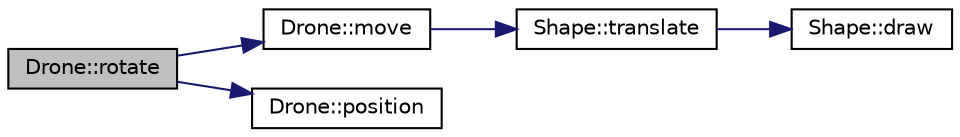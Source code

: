 digraph "Drone::rotate"
{
  edge [fontname="Helvetica",fontsize="10",labelfontname="Helvetica",labelfontsize="10"];
  node [fontname="Helvetica",fontsize="10",shape=record];
  rankdir="LR";
  Node27 [label="Drone::rotate",height=0.2,width=0.4,color="black", fillcolor="grey75", style="filled", fontcolor="black"];
  Node27 -> Node28 [color="midnightblue",fontsize="10",style="solid",fontname="Helvetica"];
  Node28 [label="Drone::move",height=0.2,width=0.4,color="black", fillcolor="white", style="filled",URL="$class_drone.html#a5f4be33d68625b88963079ef95ca1b6f",tooltip="Calculates the translation vector according to the rotation angle, rise/dive angle and the distance..."];
  Node28 -> Node29 [color="midnightblue",fontsize="10",style="solid",fontname="Helvetica"];
  Node29 [label="Shape::translate",height=0.2,width=0.4,color="black", fillcolor="white", style="filled",URL="$class_shape.html#a135869c3223353a8f8fe1467889f355b"];
  Node29 -> Node30 [color="midnightblue",fontsize="10",style="solid",fontname="Helvetica"];
  Node30 [label="Shape::draw",height=0.2,width=0.4,color="black", fillcolor="white", style="filled",URL="$class_shape.html#a43f482e9788a2ae60e0d93fef000aa19"];
  Node27 -> Node31 [color="midnightblue",fontsize="10",style="solid",fontname="Helvetica"];
  Node31 [label="Drone::position",height=0.2,width=0.4,color="black", fillcolor="white", style="filled",URL="$class_drone.html#a2625161c13102f0524038adcae14f23e",tooltip="Used to stop the animation when it hits the bottom or reaches the surface. "];
}
